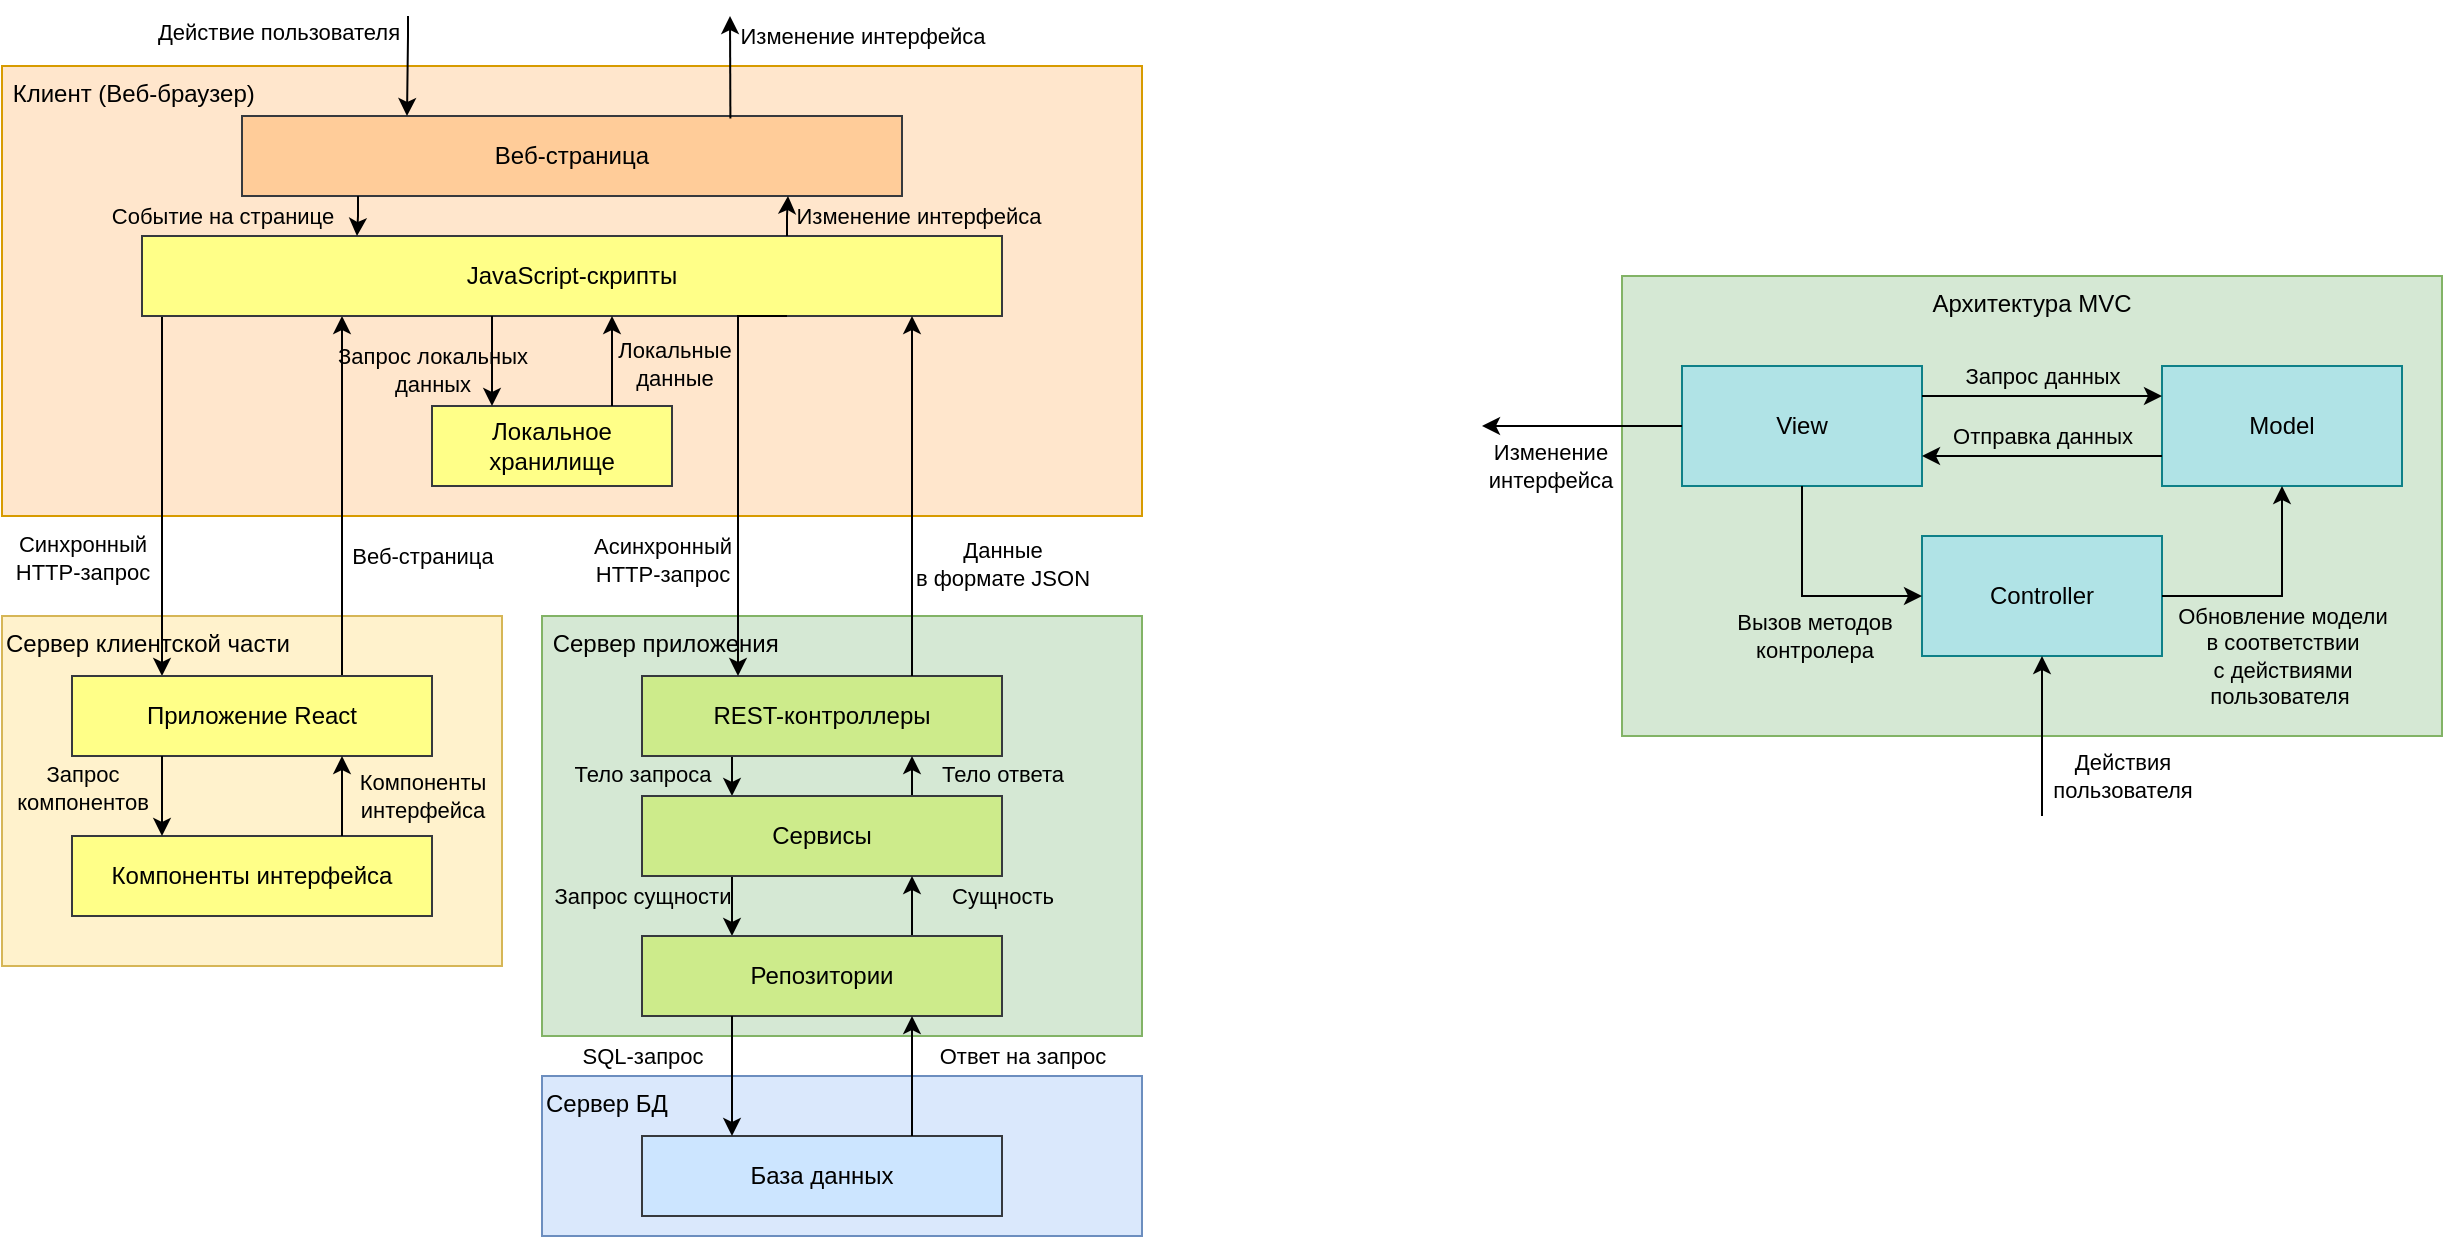 <mxfile version="18.0.6" type="device"><diagram id="xtMJ6H24UKWcldU9XCGl" name="Страница 1"><mxGraphModel dx="1422" dy="845" grid="1" gridSize="10" guides="1" tooltips="1" connect="1" arrows="1" fold="1" page="1" pageScale="1" pageWidth="1654" pageHeight="1169" math="0" shadow="0"><root><mxCell id="0"/><mxCell id="1" parent="0"/><mxCell id="QCq03JHtbCkFgEWcMUuo-3" value="Сервер клиентской части" style="rounded=0;whiteSpace=wrap;html=1;verticalAlign=top;align=left;fillColor=#fff2cc;strokeColor=#d6b656;" vertex="1" parent="1"><mxGeometry x="340" y="650" width="250" height="175" as="geometry"/></mxCell><mxCell id="QCq03JHtbCkFgEWcMUuo-1" value="Сервер БД" style="rounded=0;whiteSpace=wrap;html=1;verticalAlign=top;align=left;fillColor=#dae8fc;strokeColor=#6c8ebf;" vertex="1" parent="1"><mxGeometry x="610" y="880" width="300" height="80" as="geometry"/></mxCell><mxCell id="K24oNU0fRqwUTXTPrDq0-5" value="Архитектура MVC" style="rounded=0;whiteSpace=wrap;html=1;verticalAlign=top;fillColor=#d5e8d4;strokeColor=#82b366;" parent="1" vertex="1"><mxGeometry x="1150" y="480" width="410" height="230" as="geometry"/></mxCell><mxCell id="Eg9R_cia7lU-ackESKC0-9" value="&amp;nbsp;Клиент (Веб-браузер)" style="rounded=0;whiteSpace=wrap;html=1;align=left;verticalAlign=top;fillColor=#ffe6cc;strokeColor=#d79b00;" parent="1" vertex="1"><mxGeometry x="340" y="375" width="570" height="225" as="geometry"/></mxCell><mxCell id="Eg9R_cia7lU-ackESKC0-8" value="&amp;nbsp;Сервер приложения" style="rounded=0;whiteSpace=wrap;html=1;verticalAlign=top;align=left;fillColor=#d5e8d4;strokeColor=#82b366;" parent="1" vertex="1"><mxGeometry x="610" y="650" width="300" height="210" as="geometry"/></mxCell><mxCell id="Eg9R_cia7lU-ackESKC0-1" value="Веб-страница" style="rounded=0;whiteSpace=wrap;html=1;fillColor=#ffcc99;strokeColor=#36393d;" parent="1" vertex="1"><mxGeometry x="460" y="400" width="330" height="40" as="geometry"/></mxCell><mxCell id="Eg9R_cia7lU-ackESKC0-19" value="Синхронный &lt;br&gt;HTTP-запрос" style="edgeStyle=orthogonalEdgeStyle;rounded=0;orthogonalLoop=1;jettySize=auto;html=1;labelBackgroundColor=none;exitX=0.128;exitY=0.985;exitDx=0;exitDy=0;exitPerimeter=0;entryX=0.25;entryY=0;entryDx=0;entryDy=0;" parent="1" source="QCq03JHtbCkFgEWcMUuo-5" target="QCq03JHtbCkFgEWcMUuo-8" edge="1"><mxGeometry x="0.478" y="-40" relative="1" as="geometry"><mxPoint as="offset"/><mxPoint x="500" y="500" as="sourcePoint"/><mxPoint x="420.0" y="650" as="targetPoint"/><Array as="points"><mxPoint x="420" y="499"/></Array></mxGeometry></mxCell><mxCell id="Eg9R_cia7lU-ackESKC0-16" value="Тело запроса" style="edgeStyle=orthogonalEdgeStyle;rounded=0;orthogonalLoop=1;jettySize=auto;html=1;exitX=0.25;exitY=1;exitDx=0;exitDy=0;entryX=0.25;entryY=0;entryDx=0;entryDy=0;labelBackgroundColor=none;" parent="1" source="Eg9R_cia7lU-ackESKC0-3" target="Eg9R_cia7lU-ackESKC0-4" edge="1"><mxGeometry x="-0.143" y="-45" relative="1" as="geometry"><mxPoint as="offset"/></mxGeometry></mxCell><mxCell id="Eg9R_cia7lU-ackESKC0-20" value="Веб-страница" style="edgeStyle=orthogonalEdgeStyle;rounded=0;orthogonalLoop=1;jettySize=auto;html=1;exitX=0.75;exitY=0;exitDx=0;exitDy=0;labelBackgroundColor=none;" parent="1" source="QCq03JHtbCkFgEWcMUuo-8" target="QCq03JHtbCkFgEWcMUuo-5" edge="1"><mxGeometry x="-0.333" y="-40" relative="1" as="geometry"><mxPoint as="offset"/><mxPoint x="795" y="490" as="targetPoint"/><mxPoint x="510.0" y="650" as="sourcePoint"/><Array as="points"><mxPoint x="510" y="560"/><mxPoint x="510" y="560"/></Array></mxGeometry></mxCell><mxCell id="Eg9R_cia7lU-ackESKC0-3" value="REST-контроллеры" style="rounded=0;whiteSpace=wrap;html=1;fillColor=#cdeb8b;strokeColor=#36393d;" parent="1" vertex="1"><mxGeometry x="660" y="680" width="180" height="40" as="geometry"/></mxCell><mxCell id="Eg9R_cia7lU-ackESKC0-14" value="Запрос сущности" style="edgeStyle=orthogonalEdgeStyle;rounded=0;orthogonalLoop=1;jettySize=auto;html=1;exitX=0.25;exitY=1;exitDx=0;exitDy=0;entryX=0.25;entryY=0;entryDx=0;entryDy=0;labelBackgroundColor=none;" parent="1" source="Eg9R_cia7lU-ackESKC0-4" target="Eg9R_cia7lU-ackESKC0-5" edge="1"><mxGeometry x="-0.333" y="-45" relative="1" as="geometry"><mxPoint as="offset"/></mxGeometry></mxCell><mxCell id="Eg9R_cia7lU-ackESKC0-18" value="Тело ответа" style="edgeStyle=orthogonalEdgeStyle;rounded=0;orthogonalLoop=1;jettySize=auto;html=1;exitX=0.75;exitY=0;exitDx=0;exitDy=0;entryX=0.75;entryY=1;entryDx=0;entryDy=0;labelBackgroundColor=none;" parent="1" source="Eg9R_cia7lU-ackESKC0-4" target="Eg9R_cia7lU-ackESKC0-3" edge="1"><mxGeometry x="0.143" y="-45" relative="1" as="geometry"><mxPoint as="offset"/></mxGeometry></mxCell><mxCell id="Eg9R_cia7lU-ackESKC0-4" value="Сервисы" style="rounded=0;whiteSpace=wrap;html=1;fillColor=#cdeb8b;strokeColor=#36393d;" parent="1" vertex="1"><mxGeometry x="660" y="740" width="180" height="40" as="geometry"/></mxCell><mxCell id="Eg9R_cia7lU-ackESKC0-15" value="Сущность" style="edgeStyle=orthogonalEdgeStyle;rounded=0;orthogonalLoop=1;jettySize=auto;html=1;exitX=0.75;exitY=0;exitDx=0;exitDy=0;entryX=0.75;entryY=1;entryDx=0;entryDy=0;labelBackgroundColor=none;" parent="1" source="Eg9R_cia7lU-ackESKC0-5" target="Eg9R_cia7lU-ackESKC0-4" edge="1"><mxGeometry x="0.333" y="-45" relative="1" as="geometry"><mxPoint as="offset"/></mxGeometry></mxCell><mxCell id="Eg9R_cia7lU-ackESKC0-5" value="Репозитории" style="rounded=0;whiteSpace=wrap;html=1;fillColor=#cdeb8b;strokeColor=#36393d;" parent="1" vertex="1"><mxGeometry x="660" y="810" width="180" height="40" as="geometry"/></mxCell><mxCell id="Eg9R_cia7lU-ackESKC0-7" value="База данных" style="rounded=0;whiteSpace=wrap;html=1;fillColor=#cce5ff;strokeColor=#36393d;" parent="1" vertex="1"><mxGeometry x="660" y="910" width="180" height="40" as="geometry"/></mxCell><mxCell id="Eg9R_cia7lU-ackESKC0-11" value="Ответ на запрос" style="endArrow=classic;html=1;rounded=0;exitX=0.75;exitY=0;exitDx=0;exitDy=0;entryX=0.75;entryY=1;entryDx=0;entryDy=0;labelBackgroundColor=none;" parent="1" source="Eg9R_cia7lU-ackESKC0-7" target="Eg9R_cia7lU-ackESKC0-5" edge="1"><mxGeometry x="0.333" y="-55" width="50" height="50" relative="1" as="geometry"><mxPoint x="700" y="530" as="sourcePoint"/><mxPoint x="795" y="840" as="targetPoint"/><mxPoint as="offset"/></mxGeometry></mxCell><mxCell id="Eg9R_cia7lU-ackESKC0-12" value="SQL-запрос" style="endArrow=classic;html=1;rounded=0;exitX=0.25;exitY=1;exitDx=0;exitDy=0;entryX=0.25;entryY=0;entryDx=0;entryDy=0;labelBackgroundColor=none;" parent="1" source="Eg9R_cia7lU-ackESKC0-5" target="Eg9R_cia7lU-ackESKC0-7" edge="1"><mxGeometry x="-0.333" y="-45" width="50" height="50" relative="1" as="geometry"><mxPoint x="700" y="530" as="sourcePoint"/><mxPoint x="705" y="800" as="targetPoint"/><mxPoint as="offset"/></mxGeometry></mxCell><mxCell id="K24oNU0fRqwUTXTPrDq0-1" value="View" style="rounded=0;whiteSpace=wrap;html=1;fillColor=#b0e3e6;strokeColor=#0e8088;" parent="1" vertex="1"><mxGeometry x="1180" y="525" width="120" height="60" as="geometry"/></mxCell><mxCell id="K24oNU0fRqwUTXTPrDq0-2" value="Controller" style="rounded=0;whiteSpace=wrap;html=1;fillColor=#b0e3e6;strokeColor=#0e8088;" parent="1" vertex="1"><mxGeometry x="1300" y="610" width="120" height="60" as="geometry"/></mxCell><mxCell id="K24oNU0fRqwUTXTPrDq0-3" value="Model" style="rounded=0;whiteSpace=wrap;html=1;fillColor=#b0e3e6;strokeColor=#0e8088;" parent="1" vertex="1"><mxGeometry x="1420" y="525" width="120" height="60" as="geometry"/></mxCell><mxCell id="K24oNU0fRqwUTXTPrDq0-4" value="Действия &lt;br&gt;пользователя" style="endArrow=classic;html=1;rounded=0;entryX=0.5;entryY=1;entryDx=0;entryDy=0;labelBackgroundColor=none;" parent="1" target="K24oNU0fRqwUTXTPrDq0-2" edge="1"><mxGeometry x="-0.5" y="-40" width="50" height="50" relative="1" as="geometry"><mxPoint x="1360" y="750" as="sourcePoint"/><mxPoint x="1210" y="470" as="targetPoint"/><mxPoint as="offset"/></mxGeometry></mxCell><mxCell id="K24oNU0fRqwUTXTPrDq0-6" value="Изменение&lt;br&gt;интерфейса" style="endArrow=classic;html=1;rounded=0;exitX=0;exitY=0.5;exitDx=0;exitDy=0;labelBackgroundColor=none;" parent="1" source="K24oNU0fRqwUTXTPrDq0-1" edge="1"><mxGeometry x="0.333" y="20" width="50" height="50" relative="1" as="geometry"><mxPoint x="1120" y="560" as="sourcePoint"/><mxPoint x="1080" y="555" as="targetPoint"/><mxPoint as="offset"/></mxGeometry></mxCell><mxCell id="K24oNU0fRqwUTXTPrDq0-7" value="Запрос данных" style="endArrow=classic;html=1;rounded=0;exitX=1;exitY=0.25;exitDx=0;exitDy=0;entryX=0;entryY=0.25;entryDx=0;entryDy=0;labelBackgroundColor=none;" parent="1" source="K24oNU0fRqwUTXTPrDq0-1" target="K24oNU0fRqwUTXTPrDq0-3" edge="1"><mxGeometry y="10" width="50" height="50" relative="1" as="geometry"><mxPoint x="1340" y="450" as="sourcePoint"/><mxPoint x="1390" y="400" as="targetPoint"/><mxPoint as="offset"/></mxGeometry></mxCell><mxCell id="K24oNU0fRqwUTXTPrDq0-8" value="Отправка данных" style="endArrow=classic;html=1;rounded=0;exitX=0;exitY=0.75;exitDx=0;exitDy=0;entryX=1;entryY=0.75;entryDx=0;entryDy=0;labelBackgroundColor=none;" parent="1" source="K24oNU0fRqwUTXTPrDq0-3" target="K24oNU0fRqwUTXTPrDq0-1" edge="1"><mxGeometry y="-10" width="50" height="50" relative="1" as="geometry"><mxPoint x="1310" y="550" as="sourcePoint"/><mxPoint x="1430" y="550" as="targetPoint"/><mxPoint as="offset"/></mxGeometry></mxCell><mxCell id="K24oNU0fRqwUTXTPrDq0-10" value="Вызов методов &lt;br&gt;контролера" style="endArrow=classic;html=1;rounded=0;labelBackgroundColor=none;exitX=0.5;exitY=1;exitDx=0;exitDy=0;entryX=0;entryY=0.5;entryDx=0;entryDy=0;edgeStyle=orthogonalEdgeStyle;" parent="1" source="K24oNU0fRqwUTXTPrDq0-1" target="K24oNU0fRqwUTXTPrDq0-2" edge="1"><mxGeometry x="0.226" y="-22" width="50" height="50" relative="1" as="geometry"><mxPoint x="1080" y="730" as="sourcePoint"/><mxPoint x="1130" y="680" as="targetPoint"/><mxPoint x="-10" y="-2" as="offset"/></mxGeometry></mxCell><mxCell id="K24oNU0fRqwUTXTPrDq0-11" value="Обновление модели &lt;br&gt;в соответствии &lt;br&gt;с действиями &lt;br&gt;пользователя&amp;nbsp;" style="endArrow=classic;html=1;rounded=0;labelBackgroundColor=none;exitX=1;exitY=0.5;exitDx=0;exitDy=0;entryX=0.5;entryY=1;entryDx=0;entryDy=0;edgeStyle=orthogonalEdgeStyle;" parent="1" source="K24oNU0fRqwUTXTPrDq0-2" target="K24oNU0fRqwUTXTPrDq0-3" edge="1"><mxGeometry x="0.043" y="-30" width="50" height="50" relative="1" as="geometry"><mxPoint x="1250" y="595" as="sourcePoint"/><mxPoint x="1310" y="690" as="targetPoint"/><mxPoint x="-30" y="30" as="offset"/></mxGeometry></mxCell><mxCell id="QCq03JHtbCkFgEWcMUuo-5" value="JavaScript-скрипты" style="rounded=0;whiteSpace=wrap;html=1;fillColor=#ffff88;strokeColor=#36393d;" vertex="1" parent="1"><mxGeometry x="410" y="460" width="430" height="40" as="geometry"/></mxCell><mxCell id="QCq03JHtbCkFgEWcMUuo-6" value="Компоненты интерфейса" style="rounded=0;whiteSpace=wrap;html=1;fillColor=#ffff88;strokeColor=#36393d;" vertex="1" parent="1"><mxGeometry x="375" y="760" width="180" height="40" as="geometry"/></mxCell><mxCell id="QCq03JHtbCkFgEWcMUuo-8" value="Приложение React" style="rounded=0;whiteSpace=wrap;html=1;fillColor=#ffff88;strokeColor=#36393d;" vertex="1" parent="1"><mxGeometry x="375" y="680" width="180" height="40" as="geometry"/></mxCell><mxCell id="QCq03JHtbCkFgEWcMUuo-9" value="Локальное хранилище" style="rounded=0;whiteSpace=wrap;html=1;fillColor=#ffff88;strokeColor=#36393d;" vertex="1" parent="1"><mxGeometry x="555" y="545" width="120" height="40" as="geometry"/></mxCell><mxCell id="QCq03JHtbCkFgEWcMUuo-12" value="Запрос&lt;br&gt;компонентов" style="endArrow=classic;html=1;rounded=0;exitX=0.25;exitY=1;exitDx=0;exitDy=0;entryX=0.25;entryY=0;entryDx=0;entryDy=0;edgeStyle=orthogonalEdgeStyle;labelBackgroundColor=none;" edge="1" parent="1" source="QCq03JHtbCkFgEWcMUuo-8" target="QCq03JHtbCkFgEWcMUuo-6"><mxGeometry x="-0.2" y="-40" width="50" height="50" relative="1" as="geometry"><mxPoint x="420.0" y="780" as="sourcePoint"/><mxPoint x="430.0" y="750" as="targetPoint"/><mxPoint as="offset"/></mxGeometry></mxCell><mxCell id="QCq03JHtbCkFgEWcMUuo-13" value="Компоненты&lt;br&gt;интерфейса" style="endArrow=classic;html=1;rounded=0;exitX=0.75;exitY=0;exitDx=0;exitDy=0;entryX=0.75;entryY=1;entryDx=0;entryDy=0;edgeStyle=orthogonalEdgeStyle;labelBackgroundColor=none;" edge="1" parent="1" source="QCq03JHtbCkFgEWcMUuo-6" target="QCq03JHtbCkFgEWcMUuo-8"><mxGeometry y="-40" width="50" height="50" relative="1" as="geometry"><mxPoint x="430.0" y="790" as="sourcePoint"/><mxPoint x="510.0" y="780" as="targetPoint"/><mxPoint as="offset"/></mxGeometry></mxCell><mxCell id="QCq03JHtbCkFgEWcMUuo-15" value="" style="endArrow=classic;html=1;rounded=0;labelBackgroundColor=default;entryX=0.25;entryY=0;entryDx=0;entryDy=0;" edge="1" parent="1" target="QCq03JHtbCkFgEWcMUuo-9"><mxGeometry width="50" height="50" relative="1" as="geometry"><mxPoint x="585" y="500" as="sourcePoint"/><mxPoint x="740" y="550" as="targetPoint"/></mxGeometry></mxCell><mxCell id="QCq03JHtbCkFgEWcMUuo-16" value="Запрос локальных &lt;br&gt;данных" style="edgeLabel;html=1;align=center;verticalAlign=middle;resizable=0;points=[];labelBackgroundColor=none;" vertex="1" connectable="0" parent="QCq03JHtbCkFgEWcMUuo-15"><mxGeometry x="0.258" y="1" relative="1" as="geometry"><mxPoint x="-31" y="-2" as="offset"/></mxGeometry></mxCell><mxCell id="QCq03JHtbCkFgEWcMUuo-17" value="" style="endArrow=classic;html=1;rounded=0;labelBackgroundColor=default;exitX=0.75;exitY=0;exitDx=0;exitDy=0;edgeStyle=orthogonalEdgeStyle;" edge="1" parent="1" source="QCq03JHtbCkFgEWcMUuo-9"><mxGeometry width="50" height="50" relative="1" as="geometry"><mxPoint x="580.0" y="490" as="sourcePoint"/><mxPoint x="645" y="500" as="targetPoint"/></mxGeometry></mxCell><mxCell id="QCq03JHtbCkFgEWcMUuo-18" value="Локальные&lt;br&gt;данные" style="edgeLabel;html=1;align=center;verticalAlign=middle;resizable=0;points=[];labelBackgroundColor=none;" vertex="1" connectable="0" parent="QCq03JHtbCkFgEWcMUuo-17"><mxGeometry x="0.258" y="1" relative="1" as="geometry"><mxPoint x="31" y="7" as="offset"/></mxGeometry></mxCell><mxCell id="QCq03JHtbCkFgEWcMUuo-19" value="Асинхронный&lt;br&gt;HTTP-запрос" style="endArrow=classic;html=1;rounded=0;labelBackgroundColor=none;exitX=0.75;exitY=1;exitDx=0;exitDy=0;edgeStyle=orthogonalEdgeStyle;" edge="1" parent="1" source="QCq03JHtbCkFgEWcMUuo-5" target="Eg9R_cia7lU-ackESKC0-3"><mxGeometry x="0.43" y="-38" width="50" height="50" relative="1" as="geometry"><mxPoint x="770" y="610" as="sourcePoint"/><mxPoint x="820" y="560" as="targetPoint"/><Array as="points"><mxPoint x="708" y="570"/><mxPoint x="708" y="570"/></Array><mxPoint as="offset"/></mxGeometry></mxCell><mxCell id="QCq03JHtbCkFgEWcMUuo-20" value="Данные &lt;br&gt;в формате JSON" style="endArrow=classic;html=1;rounded=0;labelBackgroundColor=none;exitX=0.75;exitY=0;exitDx=0;exitDy=0;edgeStyle=orthogonalEdgeStyle;" edge="1" parent="1" source="Eg9R_cia7lU-ackESKC0-3" target="QCq03JHtbCkFgEWcMUuo-5"><mxGeometry x="-0.375" y="-45" width="50" height="50" relative="1" as="geometry"><mxPoint x="970" y="600" as="sourcePoint"/><mxPoint x="750" y="510" as="targetPoint"/><Array as="points"><mxPoint x="795" y="550"/><mxPoint x="795" y="550"/></Array><mxPoint as="offset"/></mxGeometry></mxCell><mxCell id="QCq03JHtbCkFgEWcMUuo-22" value="Событие на странице" style="endArrow=classic;html=1;rounded=0;labelBackgroundColor=none;entryX=0.25;entryY=0;entryDx=0;entryDy=0;edgeStyle=orthogonalEdgeStyle;" edge="1" parent="1" source="Eg9R_cia7lU-ackESKC0-1" target="QCq03JHtbCkFgEWcMUuo-5"><mxGeometry x="0.039" y="-68" width="50" height="50" relative="1" as="geometry"><mxPoint x="960" y="370" as="sourcePoint"/><mxPoint x="1010" y="320" as="targetPoint"/><Array as="points"><mxPoint x="518" y="450"/><mxPoint x="518" y="450"/></Array><mxPoint as="offset"/></mxGeometry></mxCell><mxCell id="QCq03JHtbCkFgEWcMUuo-23" value="Изменение интерфейса" style="endArrow=classic;html=1;rounded=0;labelBackgroundColor=none;exitX=0.75;exitY=0;exitDx=0;exitDy=0;edgeStyle=orthogonalEdgeStyle;" edge="1" parent="1" source="QCq03JHtbCkFgEWcMUuo-5" target="Eg9R_cia7lU-ackESKC0-1"><mxGeometry y="-65" width="50" height="50" relative="1" as="geometry"><mxPoint x="1000" y="480" as="sourcePoint"/><mxPoint x="1050" y="430" as="targetPoint"/><Array as="points"><mxPoint x="733" y="450"/><mxPoint x="733" y="450"/></Array><mxPoint as="offset"/></mxGeometry></mxCell><mxCell id="QCq03JHtbCkFgEWcMUuo-26" value="Действие пользователя" style="endArrow=classic;html=1;rounded=0;entryX=0.25;entryY=0;entryDx=0;entryDy=0;labelBackgroundColor=none;edgeStyle=orthogonalEdgeStyle;" edge="1" parent="1" target="Eg9R_cia7lU-ackESKC0-1"><mxGeometry x="-0.692" y="-65" width="50" height="50" relative="1" as="geometry"><mxPoint x="543" y="350" as="sourcePoint"/><mxPoint x="552.5" y="410" as="targetPoint"/><mxPoint as="offset"/><Array as="points"><mxPoint x="543" y="360"/><mxPoint x="543" y="400"/></Array></mxGeometry></mxCell><mxCell id="QCq03JHtbCkFgEWcMUuo-27" value="Изменение интерфейса" style="endArrow=classic;html=1;rounded=0;labelBackgroundColor=none;exitX=0.74;exitY=0.032;exitDx=0;exitDy=0;exitPerimeter=0;" edge="1" parent="1" source="Eg9R_cia7lU-ackESKC0-1"><mxGeometry x="0.6" y="-66" width="50" height="50" relative="1" as="geometry"><mxPoint x="810" y="360" as="sourcePoint"/><mxPoint x="704" y="350" as="targetPoint"/><mxPoint as="offset"/></mxGeometry></mxCell></root></mxGraphModel></diagram></mxfile>